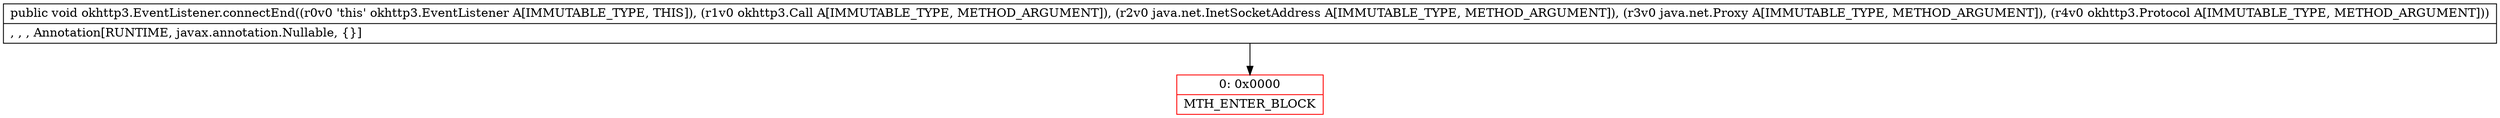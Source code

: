 digraph "CFG forokhttp3.EventListener.connectEnd(Lokhttp3\/Call;Ljava\/net\/InetSocketAddress;Ljava\/net\/Proxy;Lokhttp3\/Protocol;)V" {
subgraph cluster_Region_1029747117 {
label = "R(0)";
node [shape=record,color=blue];
}
Node_0 [shape=record,color=red,label="{0\:\ 0x0000|MTH_ENTER_BLOCK\l}"];
MethodNode[shape=record,label="{public void okhttp3.EventListener.connectEnd((r0v0 'this' okhttp3.EventListener A[IMMUTABLE_TYPE, THIS]), (r1v0 okhttp3.Call A[IMMUTABLE_TYPE, METHOD_ARGUMENT]), (r2v0 java.net.InetSocketAddress A[IMMUTABLE_TYPE, METHOD_ARGUMENT]), (r3v0 java.net.Proxy A[IMMUTABLE_TYPE, METHOD_ARGUMENT]), (r4v0 okhttp3.Protocol A[IMMUTABLE_TYPE, METHOD_ARGUMENT]))  | , , , Annotation[RUNTIME, javax.annotation.Nullable, \{\}]\l}"];
MethodNode -> Node_0;
}

